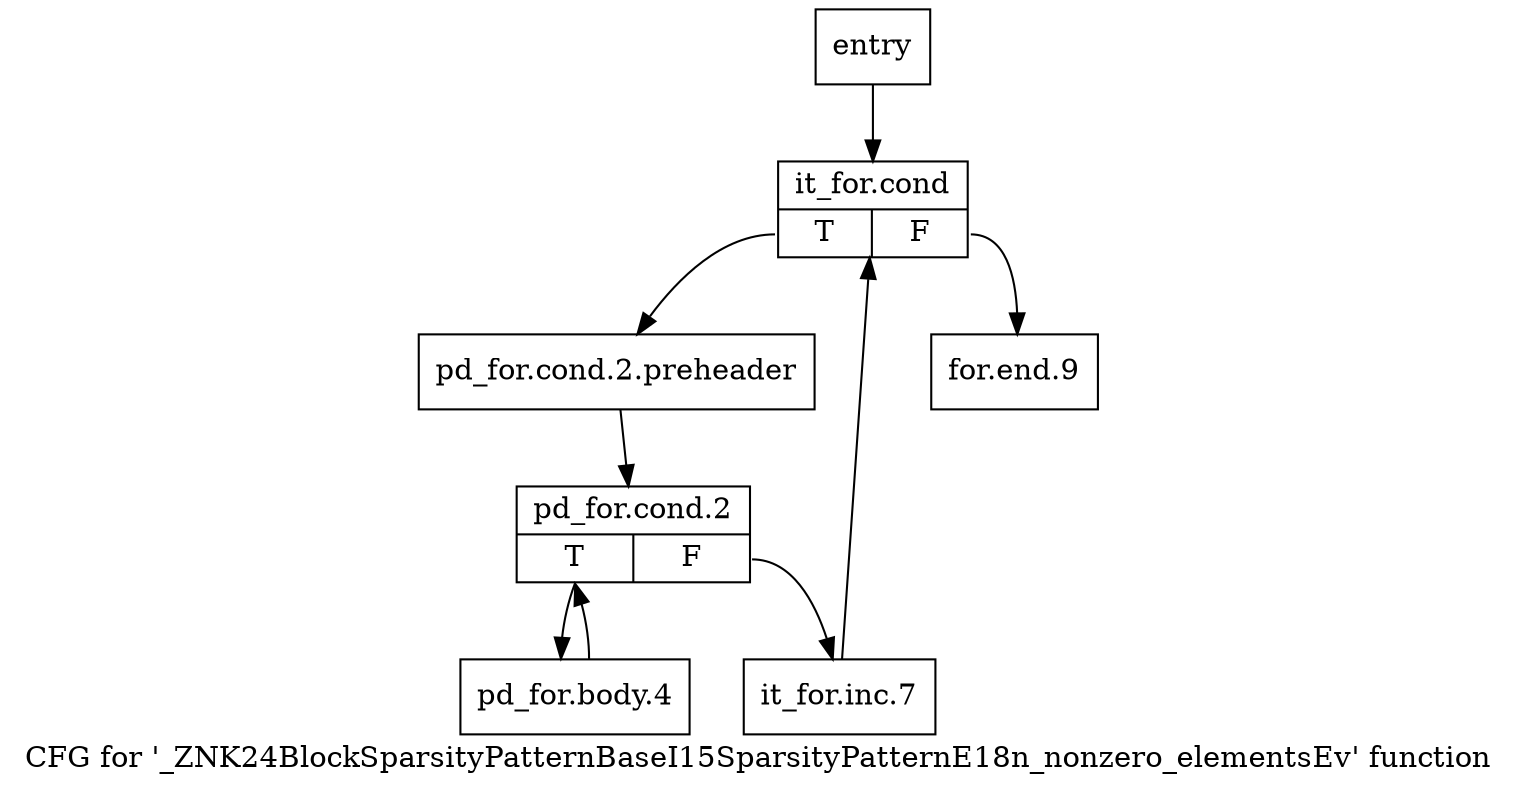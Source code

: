 digraph "CFG for '_ZNK24BlockSparsityPatternBaseI15SparsityPatternE18n_nonzero_elementsEv' function" {
	label="CFG for '_ZNK24BlockSparsityPatternBaseI15SparsityPatternE18n_nonzero_elementsEv' function";

	Node0x2be9e30 [shape=record,label="{entry}"];
	Node0x2be9e30 -> Node0x2be9e80;
	Node0x2be9e80 [shape=record,label="{it_for.cond|{<s0>T|<s1>F}}"];
	Node0x2be9e80:s0 -> Node0x2be9ed0;
	Node0x2be9e80:s1 -> Node0x2bea010;
	Node0x2be9ed0 [shape=record,label="{pd_for.cond.2.preheader}"];
	Node0x2be9ed0 -> Node0x2be9f20;
	Node0x2be9f20 [shape=record,label="{pd_for.cond.2|{<s0>T|<s1>F}}"];
	Node0x2be9f20:s0 -> Node0x2be9f70;
	Node0x2be9f20:s1 -> Node0x2be9fc0;
	Node0x2be9f70 [shape=record,label="{pd_for.body.4}"];
	Node0x2be9f70 -> Node0x2be9f20;
	Node0x2be9fc0 [shape=record,label="{it_for.inc.7}"];
	Node0x2be9fc0 -> Node0x2be9e80;
	Node0x2bea010 [shape=record,label="{for.end.9}"];
}
